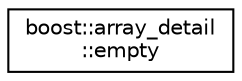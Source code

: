 digraph "Graphical Class Hierarchy"
{
  edge [fontname="Helvetica",fontsize="10",labelfontname="Helvetica",labelfontsize="10"];
  node [fontname="Helvetica",fontsize="10",shape=record];
  rankdir="LR";
  Node1 [label="boost::array_detail\l::empty",height=0.2,width=0.4,color="black", fillcolor="white", style="filled",URL="$structboost_1_1array__detail_1_1empty.html"];
}
